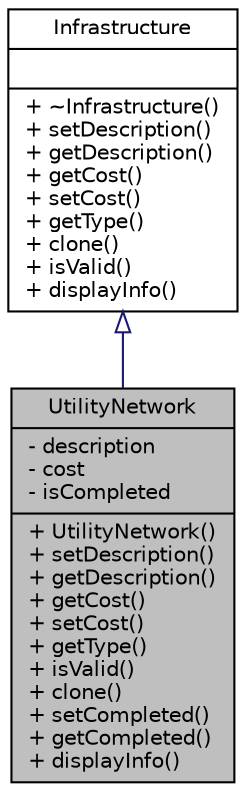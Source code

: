 digraph "UtilityNetwork"
{
 // LATEX_PDF_SIZE
  edge [fontname="Helvetica",fontsize="10",labelfontname="Helvetica",labelfontsize="10"];
  node [fontname="Helvetica",fontsize="10",shape=record];
  Node1 [label="{UtilityNetwork\n|- description\l- cost\l- isCompleted\l|+ UtilityNetwork()\l+ setDescription()\l+ getDescription()\l+ getCost()\l+ setCost()\l+ getType()\l+ isValid()\l+ clone()\l+ setCompleted()\l+ getCompleted()\l+ displayInfo()\l}",height=0.2,width=0.4,color="black", fillcolor="grey75", style="filled", fontcolor="black",tooltip="Represents a utility network infrastructure system @inherits Infrastructure."];
  Node2 -> Node1 [dir="back",color="midnightblue",fontsize="10",style="solid",arrowtail="onormal",fontname="Helvetica"];
  Node2 [label="{Infrastructure\n||+ ~Infrastructure()\l+ setDescription()\l+ getDescription()\l+ getCost()\l+ setCost()\l+ getType()\l+ clone()\l+ isValid()\l+ displayInfo()\l}",height=0.2,width=0.4,color="black", fillcolor="white", style="filled",URL="$classInfrastructure.html",tooltip="Abstract base class for infrastructure components."];
}
